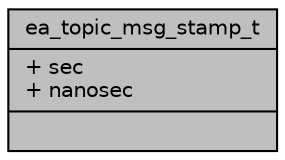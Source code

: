 digraph "ea_topic_msg_stamp_t"
{
 // INTERACTIVE_SVG=YES
 // LATEX_PDF_SIZE
  bgcolor="transparent";
  edge [fontname="Helvetica",fontsize="10",labelfontname="Helvetica",labelfontsize="10"];
  node [fontname="Helvetica",fontsize="10",shape=record];
  Node1 [label="{ea_topic_msg_stamp_t\n|+ sec\l+ nanosec\l|}",height=0.2,width=0.4,color="black", fillcolor="grey75", style="filled", fontcolor="black",tooltip=" "];
}
